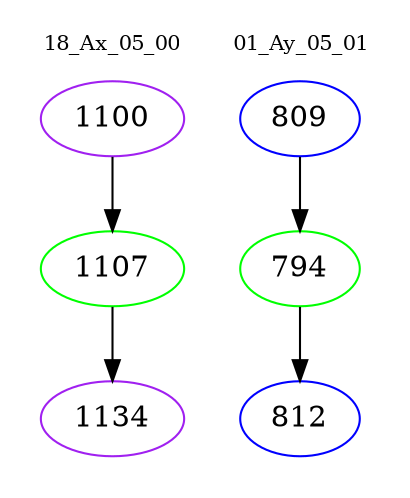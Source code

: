 digraph{
subgraph cluster_0 {
color = white
label = "18_Ax_05_00";
fontsize=10;
T0_1100 [label="1100", color="purple"]
T0_1100 -> T0_1107 [color="black"]
T0_1107 [label="1107", color="green"]
T0_1107 -> T0_1134 [color="black"]
T0_1134 [label="1134", color="purple"]
}
subgraph cluster_1 {
color = white
label = "01_Ay_05_01";
fontsize=10;
T1_809 [label="809", color="blue"]
T1_809 -> T1_794 [color="black"]
T1_794 [label="794", color="green"]
T1_794 -> T1_812 [color="black"]
T1_812 [label="812", color="blue"]
}
}
